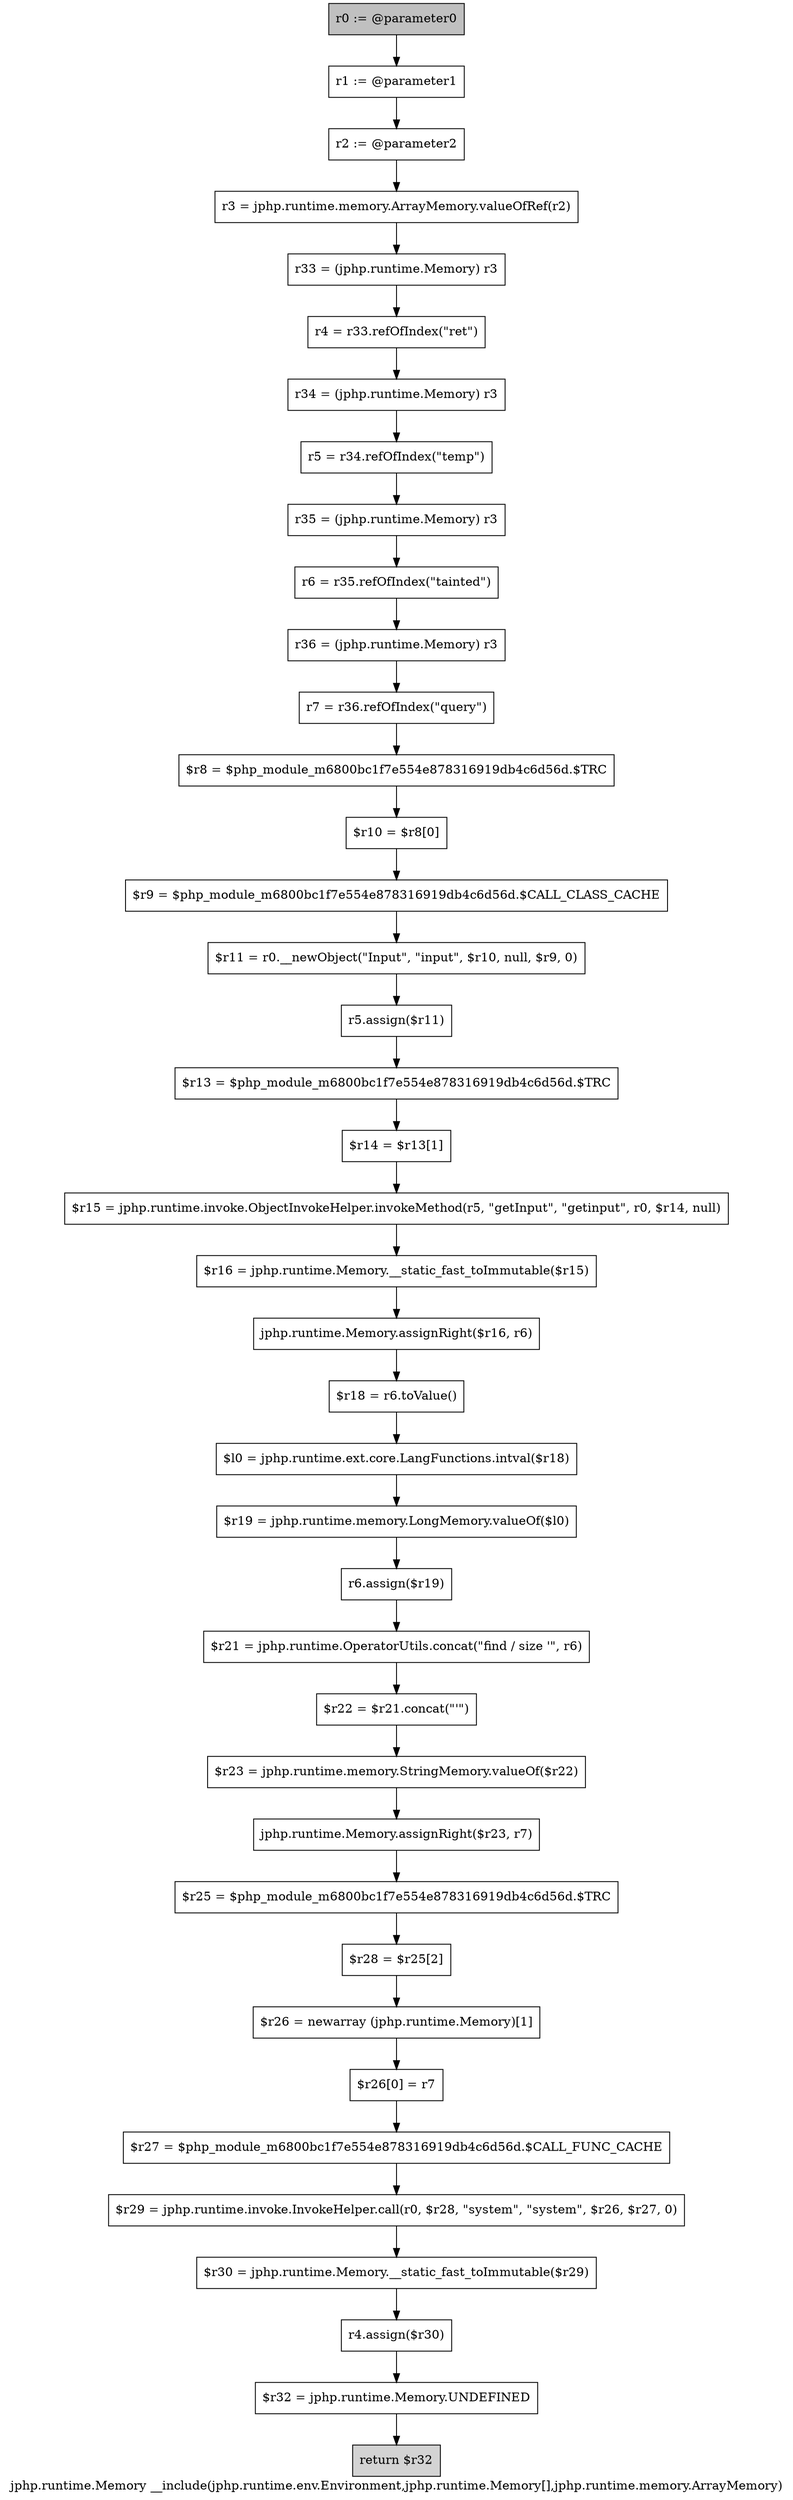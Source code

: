 digraph "jphp.runtime.Memory __include(jphp.runtime.env.Environment,jphp.runtime.Memory[],jphp.runtime.memory.ArrayMemory)" {
    label="jphp.runtime.Memory __include(jphp.runtime.env.Environment,jphp.runtime.Memory[],jphp.runtime.memory.ArrayMemory)";
    node [shape=box];
    "0" [style=filled,fillcolor=gray,label="r0 := @parameter0",];
    "1" [label="r1 := @parameter1",];
    "0"->"1";
    "2" [label="r2 := @parameter2",];
    "1"->"2";
    "3" [label="r3 = jphp.runtime.memory.ArrayMemory.valueOfRef(r2)",];
    "2"->"3";
    "4" [label="r33 = (jphp.runtime.Memory) r3",];
    "3"->"4";
    "5" [label="r4 = r33.refOfIndex(\"ret\")",];
    "4"->"5";
    "6" [label="r34 = (jphp.runtime.Memory) r3",];
    "5"->"6";
    "7" [label="r5 = r34.refOfIndex(\"temp\")",];
    "6"->"7";
    "8" [label="r35 = (jphp.runtime.Memory) r3",];
    "7"->"8";
    "9" [label="r6 = r35.refOfIndex(\"tainted\")",];
    "8"->"9";
    "10" [label="r36 = (jphp.runtime.Memory) r3",];
    "9"->"10";
    "11" [label="r7 = r36.refOfIndex(\"query\")",];
    "10"->"11";
    "12" [label="$r8 = $php_module_m6800bc1f7e554e878316919db4c6d56d.$TRC",];
    "11"->"12";
    "13" [label="$r10 = $r8[0]",];
    "12"->"13";
    "14" [label="$r9 = $php_module_m6800bc1f7e554e878316919db4c6d56d.$CALL_CLASS_CACHE",];
    "13"->"14";
    "15" [label="$r11 = r0.__newObject(\"Input\", \"input\", $r10, null, $r9, 0)",];
    "14"->"15";
    "16" [label="r5.assign($r11)",];
    "15"->"16";
    "17" [label="$r13 = $php_module_m6800bc1f7e554e878316919db4c6d56d.$TRC",];
    "16"->"17";
    "18" [label="$r14 = $r13[1]",];
    "17"->"18";
    "19" [label="$r15 = jphp.runtime.invoke.ObjectInvokeHelper.invokeMethod(r5, \"getInput\", \"getinput\", r0, $r14, null)",];
    "18"->"19";
    "20" [label="$r16 = jphp.runtime.Memory.__static_fast_toImmutable($r15)",];
    "19"->"20";
    "21" [label="jphp.runtime.Memory.assignRight($r16, r6)",];
    "20"->"21";
    "22" [label="$r18 = r6.toValue()",];
    "21"->"22";
    "23" [label="$l0 = jphp.runtime.ext.core.LangFunctions.intval($r18)",];
    "22"->"23";
    "24" [label="$r19 = jphp.runtime.memory.LongMemory.valueOf($l0)",];
    "23"->"24";
    "25" [label="r6.assign($r19)",];
    "24"->"25";
    "26" [label="$r21 = jphp.runtime.OperatorUtils.concat(\"find / size \'\", r6)",];
    "25"->"26";
    "27" [label="$r22 = $r21.concat(\"\'\")",];
    "26"->"27";
    "28" [label="$r23 = jphp.runtime.memory.StringMemory.valueOf($r22)",];
    "27"->"28";
    "29" [label="jphp.runtime.Memory.assignRight($r23, r7)",];
    "28"->"29";
    "30" [label="$r25 = $php_module_m6800bc1f7e554e878316919db4c6d56d.$TRC",];
    "29"->"30";
    "31" [label="$r28 = $r25[2]",];
    "30"->"31";
    "32" [label="$r26 = newarray (jphp.runtime.Memory)[1]",];
    "31"->"32";
    "33" [label="$r26[0] = r7",];
    "32"->"33";
    "34" [label="$r27 = $php_module_m6800bc1f7e554e878316919db4c6d56d.$CALL_FUNC_CACHE",];
    "33"->"34";
    "35" [label="$r29 = jphp.runtime.invoke.InvokeHelper.call(r0, $r28, \"system\", \"system\", $r26, $r27, 0)",];
    "34"->"35";
    "36" [label="$r30 = jphp.runtime.Memory.__static_fast_toImmutable($r29)",];
    "35"->"36";
    "37" [label="r4.assign($r30)",];
    "36"->"37";
    "38" [label="$r32 = jphp.runtime.Memory.UNDEFINED",];
    "37"->"38";
    "39" [style=filled,fillcolor=lightgray,label="return $r32",];
    "38"->"39";
}
